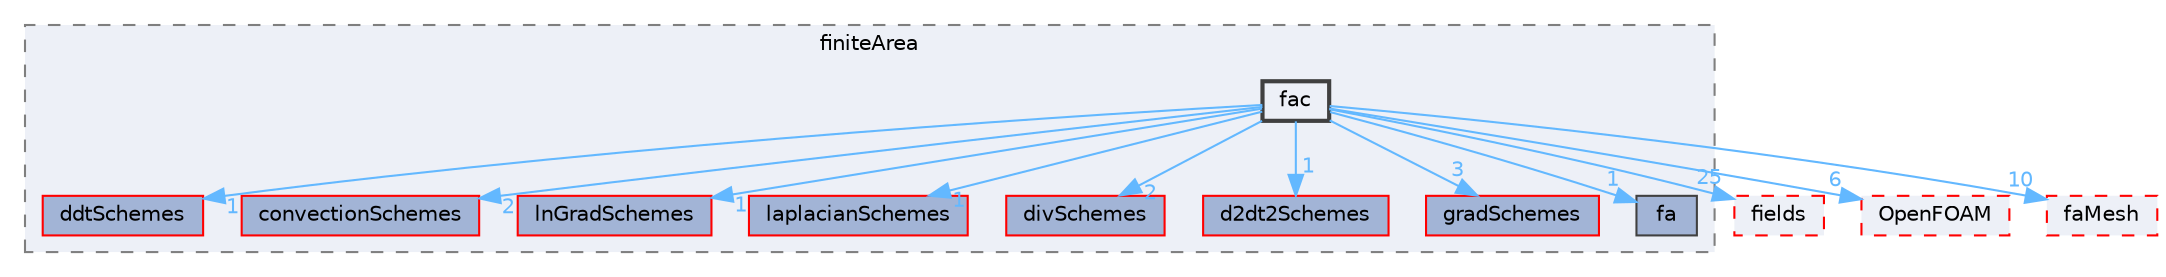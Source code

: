 digraph "src/finiteArea/finiteArea/fac"
{
 // LATEX_PDF_SIZE
  bgcolor="transparent";
  edge [fontname=Helvetica,fontsize=10,labelfontname=Helvetica,labelfontsize=10];
  node [fontname=Helvetica,fontsize=10,shape=box,height=0.2,width=0.4];
  compound=true
  subgraph clusterdir_b48fbfbe364b5d9546b561f47f4221eb {
    graph [ bgcolor="#edf0f7", pencolor="grey50", label="finiteArea", fontname=Helvetica,fontsize=10 style="filled,dashed", URL="dir_b48fbfbe364b5d9546b561f47f4221eb.html",tooltip=""]
  dir_02627098f459dfbfeff8bc2fa413196a [label="ddtSchemes", fillcolor="#a2b4d6", color="red", style="filled", URL="dir_02627098f459dfbfeff8bc2fa413196a.html",tooltip=""];
  dir_0701608faa91158a92c77db31ba389a5 [label="convectionSchemes", fillcolor="#a2b4d6", color="red", style="filled", URL="dir_0701608faa91158a92c77db31ba389a5.html",tooltip=""];
  dir_1f99fc86de3cb8326507b722cf78c6d9 [label="lnGradSchemes", fillcolor="#a2b4d6", color="red", style="filled", URL="dir_1f99fc86de3cb8326507b722cf78c6d9.html",tooltip=""];
  dir_c11e0f670d4676a5346438f3d10a3457 [label="laplacianSchemes", fillcolor="#a2b4d6", color="red", style="filled", URL="dir_c11e0f670d4676a5346438f3d10a3457.html",tooltip=""];
  dir_c621074cc8ff55f77dd04e491431bd1a [label="divSchemes", fillcolor="#a2b4d6", color="red", style="filled", URL="dir_c621074cc8ff55f77dd04e491431bd1a.html",tooltip=""];
  dir_c8e1682c47d954a1e2d8ba1448067b27 [label="d2dt2Schemes", fillcolor="#a2b4d6", color="red", style="filled", URL="dir_c8e1682c47d954a1e2d8ba1448067b27.html",tooltip=""];
  dir_cc5a8798c3fe9c94eaaef0cef369eaad [label="gradSchemes", fillcolor="#a2b4d6", color="red", style="filled", URL="dir_cc5a8798c3fe9c94eaaef0cef369eaad.html",tooltip=""];
  dir_e5a517ccc941541272063f044b95a606 [label="fa", fillcolor="#a2b4d6", color="grey25", style="filled", URL="dir_e5a517ccc941541272063f044b95a606.html",tooltip=""];
  dir_15aafd37ee87fbe9911ba23e923cc2c7 [label="fac", fillcolor="#edf0f7", color="grey25", style="filled,bold", URL="dir_15aafd37ee87fbe9911ba23e923cc2c7.html",tooltip=""];
  }
  dir_82c77a639fb8894523e0866635d617d1 [label="fields", fillcolor="#edf0f7", color="red", style="filled,dashed", URL="dir_82c77a639fb8894523e0866635d617d1.html",tooltip=""];
  dir_c5473ff19b20e6ec4dfe5c310b3778a8 [label="OpenFOAM", fillcolor="#edf0f7", color="red", style="filled,dashed", URL="dir_c5473ff19b20e6ec4dfe5c310b3778a8.html",tooltip=""];
  dir_f14612db68a06d13a87d37d60dc895d5 [label="faMesh", fillcolor="#edf0f7", color="red", style="filled,dashed", URL="dir_f14612db68a06d13a87d37d60dc895d5.html",tooltip=""];
  dir_15aafd37ee87fbe9911ba23e923cc2c7->dir_02627098f459dfbfeff8bc2fa413196a [headlabel="1", labeldistance=1.5 headhref="dir_001242_000822.html" href="dir_001242_000822.html" color="steelblue1" fontcolor="steelblue1"];
  dir_15aafd37ee87fbe9911ba23e923cc2c7->dir_0701608faa91158a92c77db31ba389a5 [headlabel="2", labeldistance=1.5 headhref="dir_001242_000678.html" href="dir_001242_000678.html" color="steelblue1" fontcolor="steelblue1"];
  dir_15aafd37ee87fbe9911ba23e923cc2c7->dir_1f99fc86de3cb8326507b722cf78c6d9 [headlabel="1", labeldistance=1.5 headhref="dir_001242_002248.html" href="dir_001242_002248.html" color="steelblue1" fontcolor="steelblue1"];
  dir_15aafd37ee87fbe9911ba23e923cc2c7->dir_82c77a639fb8894523e0866635d617d1 [headlabel="25", labeldistance=1.5 headhref="dir_001242_001330.html" href="dir_001242_001330.html" color="steelblue1" fontcolor="steelblue1"];
  dir_15aafd37ee87fbe9911ba23e923cc2c7->dir_c11e0f670d4676a5346438f3d10a3457 [headlabel="1", labeldistance=1.5 headhref="dir_001242_002097.html" href="dir_001242_002097.html" color="steelblue1" fontcolor="steelblue1"];
  dir_15aafd37ee87fbe9911ba23e923cc2c7->dir_c5473ff19b20e6ec4dfe5c310b3778a8 [headlabel="6", labeldistance=1.5 headhref="dir_001242_002695.html" href="dir_001242_002695.html" color="steelblue1" fontcolor="steelblue1"];
  dir_15aafd37ee87fbe9911ba23e923cc2c7->dir_c621074cc8ff55f77dd04e491431bd1a [headlabel="2", labeldistance=1.5 headhref="dir_001242_000990.html" href="dir_001242_000990.html" color="steelblue1" fontcolor="steelblue1"];
  dir_15aafd37ee87fbe9911ba23e923cc2c7->dir_c8e1682c47d954a1e2d8ba1448067b27 [headlabel="1", labeldistance=1.5 headhref="dir_001242_000804.html" href="dir_001242_000804.html" color="steelblue1" fontcolor="steelblue1"];
  dir_15aafd37ee87fbe9911ba23e923cc2c7->dir_cc5a8798c3fe9c94eaaef0cef369eaad [headlabel="3", labeldistance=1.5 headhref="dir_001242_001671.html" href="dir_001242_001671.html" color="steelblue1" fontcolor="steelblue1"];
  dir_15aafd37ee87fbe9911ba23e923cc2c7->dir_e5a517ccc941541272063f044b95a606 [headlabel="1", labeldistance=1.5 headhref="dir_001242_001240.html" href="dir_001242_001240.html" color="steelblue1" fontcolor="steelblue1"];
  dir_15aafd37ee87fbe9911ba23e923cc2c7->dir_f14612db68a06d13a87d37d60dc895d5 [headlabel="10", labeldistance=1.5 headhref="dir_001242_001295.html" href="dir_001242_001295.html" color="steelblue1" fontcolor="steelblue1"];
}
